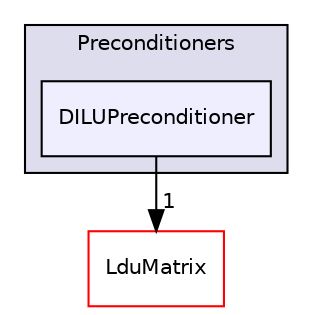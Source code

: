 digraph "src/OpenFOAM/matrices/LduMatrix/Preconditioners/DILUPreconditioner" {
  bgcolor=transparent;
  compound=true
  node [ fontsize="10", fontname="Helvetica"];
  edge [ labelfontsize="10", labelfontname="Helvetica"];
  subgraph clusterdir_327cfc93208df70ea0524932ac6580b3 {
    graph [ bgcolor="#ddddee", pencolor="black", label="Preconditioners" fontname="Helvetica", fontsize="10", URL="dir_327cfc93208df70ea0524932ac6580b3.html"]
  dir_83b61b62854642d840acee041aea552b [shape=box, label="DILUPreconditioner", style="filled", fillcolor="#eeeeff", pencolor="black", URL="dir_83b61b62854642d840acee041aea552b.html"];
  }
  dir_5ec68055571869848388d37c5cf0a9c9 [shape=box label="LduMatrix" color="red" URL="dir_5ec68055571869848388d37c5cf0a9c9.html"];
  dir_83b61b62854642d840acee041aea552b->dir_5ec68055571869848388d37c5cf0a9c9 [headlabel="1", labeldistance=1.5 headhref="dir_002155_002146.html"];
}
